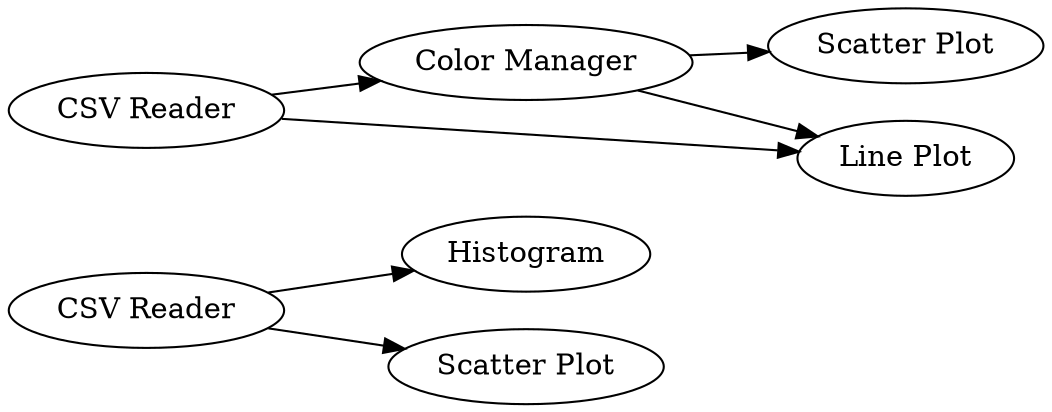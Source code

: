 digraph {
	1 [label="CSV Reader"]
	2 [label=Histogram]
	3 [label="Scatter Plot"]
	4 [label="Color Manager"]
	5 [label="CSV Reader"]
	6 [label="Scatter Plot"]
	7 [label="Line Plot"]
	1 -> 2
	1 -> 3
	4 -> 6
	4 -> 7
	5 -> 4
	5 -> 7
	rankdir=LR
}
